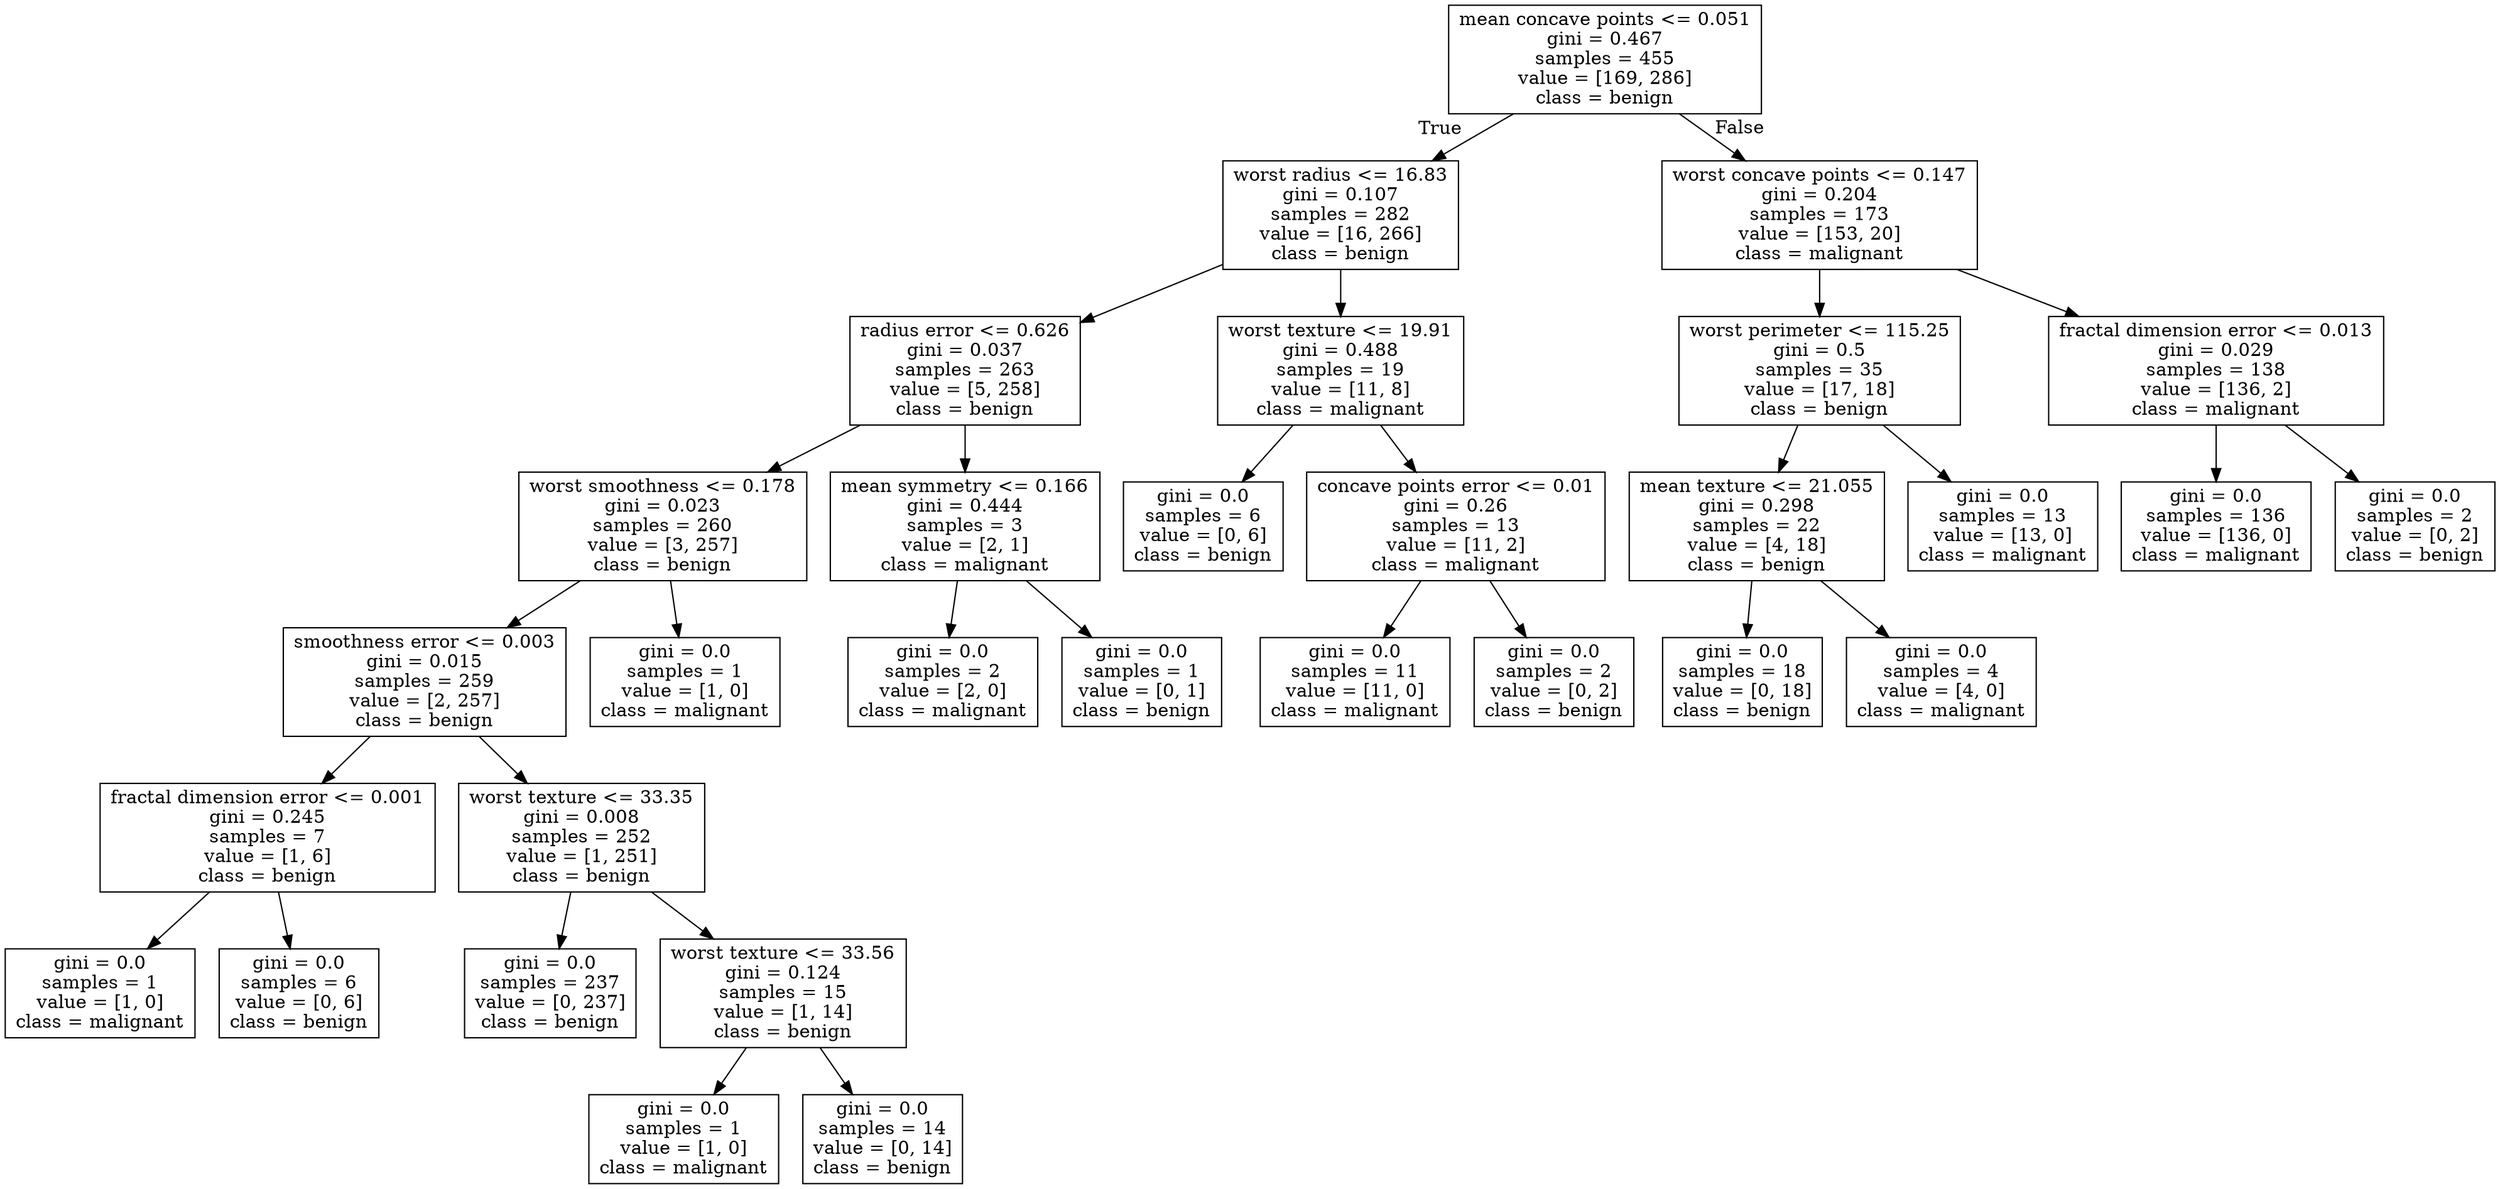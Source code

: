 digraph Tree {
node [shape=box] ;
0 [label="mean concave points <= 0.051\ngini = 0.467\nsamples = 455\nvalue = [169, 286]\nclass = benign"] ;
1 [label="worst radius <= 16.83\ngini = 0.107\nsamples = 282\nvalue = [16, 266]\nclass = benign"] ;
0 -> 1 [labeldistance=2.5, labelangle=45, headlabel="True"] ;
2 [label="radius error <= 0.626\ngini = 0.037\nsamples = 263\nvalue = [5, 258]\nclass = benign"] ;
1 -> 2 ;
3 [label="worst smoothness <= 0.178\ngini = 0.023\nsamples = 260\nvalue = [3, 257]\nclass = benign"] ;
2 -> 3 ;
4 [label="smoothness error <= 0.003\ngini = 0.015\nsamples = 259\nvalue = [2, 257]\nclass = benign"] ;
3 -> 4 ;
5 [label="fractal dimension error <= 0.001\ngini = 0.245\nsamples = 7\nvalue = [1, 6]\nclass = benign"] ;
4 -> 5 ;
6 [label="gini = 0.0\nsamples = 1\nvalue = [1, 0]\nclass = malignant"] ;
5 -> 6 ;
7 [label="gini = 0.0\nsamples = 6\nvalue = [0, 6]\nclass = benign"] ;
5 -> 7 ;
8 [label="worst texture <= 33.35\ngini = 0.008\nsamples = 252\nvalue = [1, 251]\nclass = benign"] ;
4 -> 8 ;
9 [label="gini = 0.0\nsamples = 237\nvalue = [0, 237]\nclass = benign"] ;
8 -> 9 ;
10 [label="worst texture <= 33.56\ngini = 0.124\nsamples = 15\nvalue = [1, 14]\nclass = benign"] ;
8 -> 10 ;
11 [label="gini = 0.0\nsamples = 1\nvalue = [1, 0]\nclass = malignant"] ;
10 -> 11 ;
12 [label="gini = 0.0\nsamples = 14\nvalue = [0, 14]\nclass = benign"] ;
10 -> 12 ;
13 [label="gini = 0.0\nsamples = 1\nvalue = [1, 0]\nclass = malignant"] ;
3 -> 13 ;
14 [label="mean symmetry <= 0.166\ngini = 0.444\nsamples = 3\nvalue = [2, 1]\nclass = malignant"] ;
2 -> 14 ;
15 [label="gini = 0.0\nsamples = 2\nvalue = [2, 0]\nclass = malignant"] ;
14 -> 15 ;
16 [label="gini = 0.0\nsamples = 1\nvalue = [0, 1]\nclass = benign"] ;
14 -> 16 ;
17 [label="worst texture <= 19.91\ngini = 0.488\nsamples = 19\nvalue = [11, 8]\nclass = malignant"] ;
1 -> 17 ;
18 [label="gini = 0.0\nsamples = 6\nvalue = [0, 6]\nclass = benign"] ;
17 -> 18 ;
19 [label="concave points error <= 0.01\ngini = 0.26\nsamples = 13\nvalue = [11, 2]\nclass = malignant"] ;
17 -> 19 ;
20 [label="gini = 0.0\nsamples = 11\nvalue = [11, 0]\nclass = malignant"] ;
19 -> 20 ;
21 [label="gini = 0.0\nsamples = 2\nvalue = [0, 2]\nclass = benign"] ;
19 -> 21 ;
22 [label="worst concave points <= 0.147\ngini = 0.204\nsamples = 173\nvalue = [153, 20]\nclass = malignant"] ;
0 -> 22 [labeldistance=2.5, labelangle=-45, headlabel="False"] ;
23 [label="worst perimeter <= 115.25\ngini = 0.5\nsamples = 35\nvalue = [17, 18]\nclass = benign"] ;
22 -> 23 ;
24 [label="mean texture <= 21.055\ngini = 0.298\nsamples = 22\nvalue = [4, 18]\nclass = benign"] ;
23 -> 24 ;
25 [label="gini = 0.0\nsamples = 18\nvalue = [0, 18]\nclass = benign"] ;
24 -> 25 ;
26 [label="gini = 0.0\nsamples = 4\nvalue = [4, 0]\nclass = malignant"] ;
24 -> 26 ;
27 [label="gini = 0.0\nsamples = 13\nvalue = [13, 0]\nclass = malignant"] ;
23 -> 27 ;
28 [label="fractal dimension error <= 0.013\ngini = 0.029\nsamples = 138\nvalue = [136, 2]\nclass = malignant"] ;
22 -> 28 ;
29 [label="gini = 0.0\nsamples = 136\nvalue = [136, 0]\nclass = malignant"] ;
28 -> 29 ;
30 [label="gini = 0.0\nsamples = 2\nvalue = [0, 2]\nclass = benign"] ;
28 -> 30 ;
}